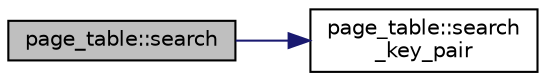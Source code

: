 digraph "page_table::search"
{
  edge [fontname="Helvetica",fontsize="10",labelfontname="Helvetica",labelfontsize="10"];
  node [fontname="Helvetica",fontsize="10",shape=record];
  rankdir="LR";
  Node51 [label="page_table::search",height=0.2,width=0.4,color="black", fillcolor="grey75", style="filled", fontcolor="black"];
  Node51 -> Node52 [color="midnightblue",fontsize="10",style="solid",fontname="Helvetica"];
  Node52 [label="page_table::search\l_key_pair",height=0.2,width=0.4,color="black", fillcolor="white", style="filled",URL="$db/d0e/classpage__table.html#ad382cc58d94dfe8edb98d11748c800b8"];
}
